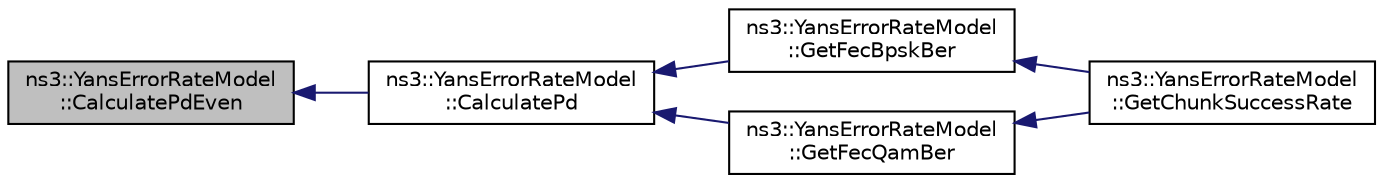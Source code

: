digraph "ns3::YansErrorRateModel::CalculatePdEven"
{
  edge [fontname="Helvetica",fontsize="10",labelfontname="Helvetica",labelfontsize="10"];
  node [fontname="Helvetica",fontsize="10",shape=record];
  rankdir="LR";
  Node1 [label="ns3::YansErrorRateModel\l::CalculatePdEven",height=0.2,width=0.4,color="black", fillcolor="grey75", style="filled", fontcolor="black"];
  Node1 -> Node2 [dir="back",color="midnightblue",fontsize="10",style="solid"];
  Node2 [label="ns3::YansErrorRateModel\l::CalculatePd",height=0.2,width=0.4,color="black", fillcolor="white", style="filled",URL="$d2/dc1/classns3_1_1YansErrorRateModel.html#a230a0884925ebbb368053c821116e3ec"];
  Node2 -> Node3 [dir="back",color="midnightblue",fontsize="10",style="solid"];
  Node3 [label="ns3::YansErrorRateModel\l::GetFecBpskBer",height=0.2,width=0.4,color="black", fillcolor="white", style="filled",URL="$d2/dc1/classns3_1_1YansErrorRateModel.html#abaa04063a406c62365d182fbd9eb78ec"];
  Node3 -> Node4 [dir="back",color="midnightblue",fontsize="10",style="solid"];
  Node4 [label="ns3::YansErrorRateModel\l::GetChunkSuccessRate",height=0.2,width=0.4,color="black", fillcolor="white", style="filled",URL="$d2/dc1/classns3_1_1YansErrorRateModel.html#a9ee90c83f09b4a0a6d53e4df536beee1"];
  Node2 -> Node5 [dir="back",color="midnightblue",fontsize="10",style="solid"];
  Node5 [label="ns3::YansErrorRateModel\l::GetFecQamBer",height=0.2,width=0.4,color="black", fillcolor="white", style="filled",URL="$d2/dc1/classns3_1_1YansErrorRateModel.html#a456a5ba3fc8c6a9fe67ed25971364ff0"];
  Node5 -> Node4 [dir="back",color="midnightblue",fontsize="10",style="solid"];
}
